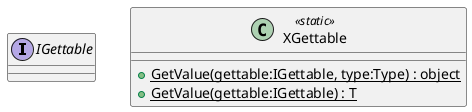 @startuml
interface IGettable {
}
class XGettable <<static>> {
    + {static} GetValue(gettable:IGettable, type:Type) : object
    + {static} GetValue(gettable:IGettable) : T
}
@enduml
